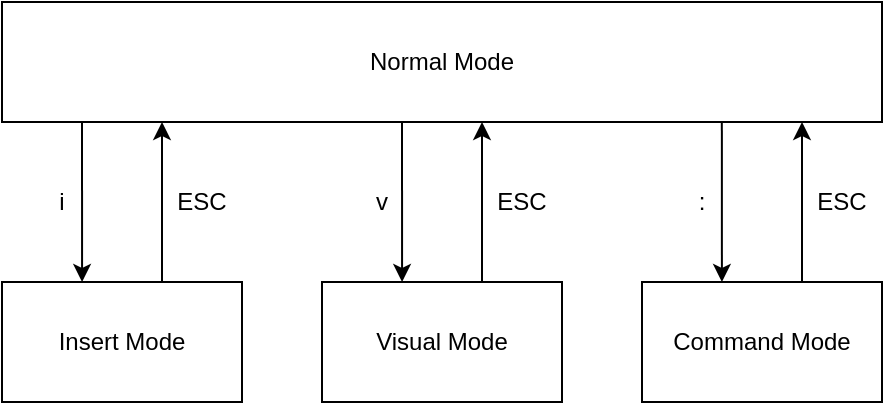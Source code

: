 <mxfile version="13.8.5" type="device"><diagram id="x9Oab_Sf_bUo-eYwh2sb" name="Page-1"><mxGraphModel dx="981" dy="584" grid="1" gridSize="10" guides="1" tooltips="1" connect="1" arrows="1" fold="1" page="1" pageScale="1" pageWidth="850" pageHeight="1100" math="0" shadow="0"><root><mxCell id="0"/><mxCell id="1" parent="0"/><mxCell id="bk6qtmQ-NnMD9aD3ub5C-1" value="Normal Mode" style="rounded=0;whiteSpace=wrap;html=1;" vertex="1" parent="1"><mxGeometry x="120" y="120" width="440" height="60" as="geometry"/></mxCell><mxCell id="bk6qtmQ-NnMD9aD3ub5C-2" value="Insert Mode" style="rounded=0;whiteSpace=wrap;html=1;" vertex="1" parent="1"><mxGeometry x="120" y="260" width="120" height="60" as="geometry"/></mxCell><mxCell id="bk6qtmQ-NnMD9aD3ub5C-3" value="Visual Mode" style="rounded=0;whiteSpace=wrap;html=1;" vertex="1" parent="1"><mxGeometry x="280" y="260" width="120" height="60" as="geometry"/></mxCell><mxCell id="bk6qtmQ-NnMD9aD3ub5C-4" value="Command Mode" style="rounded=0;whiteSpace=wrap;html=1;" vertex="1" parent="1"><mxGeometry x="440" y="260" width="120" height="60" as="geometry"/></mxCell><mxCell id="bk6qtmQ-NnMD9aD3ub5C-7" value="" style="endArrow=classic;html=1;entryX=0.333;entryY=0;entryDx=0;entryDy=0;entryPerimeter=0;exitX=0.818;exitY=1;exitDx=0;exitDy=0;exitPerimeter=0;" edge="1" parent="1" source="bk6qtmQ-NnMD9aD3ub5C-1" target="bk6qtmQ-NnMD9aD3ub5C-4"><mxGeometry width="50" height="50" relative="1" as="geometry"><mxPoint x="380" y="240" as="sourcePoint"/><mxPoint x="430" y="190" as="targetPoint"/></mxGeometry></mxCell><mxCell id="bk6qtmQ-NnMD9aD3ub5C-9" value="" style="endArrow=classic;html=1;entryX=0.333;entryY=0;entryDx=0;entryDy=0;entryPerimeter=0;exitX=0.818;exitY=1;exitDx=0;exitDy=0;exitPerimeter=0;" edge="1" parent="1"><mxGeometry width="50" height="50" relative="1" as="geometry"><mxPoint x="320.0" y="180" as="sourcePoint"/><mxPoint x="320.04" y="260" as="targetPoint"/></mxGeometry></mxCell><mxCell id="bk6qtmQ-NnMD9aD3ub5C-10" value="" style="endArrow=classic;html=1;entryX=0.333;entryY=0;entryDx=0;entryDy=0;entryPerimeter=0;exitX=0.818;exitY=1;exitDx=0;exitDy=0;exitPerimeter=0;" edge="1" parent="1"><mxGeometry width="50" height="50" relative="1" as="geometry"><mxPoint x="160.0" y="180" as="sourcePoint"/><mxPoint x="160.04" y="260" as="targetPoint"/></mxGeometry></mxCell><mxCell id="bk6qtmQ-NnMD9aD3ub5C-11" value="" style="endArrow=classic;html=1;" edge="1" parent="1"><mxGeometry width="50" height="50" relative="1" as="geometry"><mxPoint x="200" y="260" as="sourcePoint"/><mxPoint x="200" y="180" as="targetPoint"/></mxGeometry></mxCell><mxCell id="bk6qtmQ-NnMD9aD3ub5C-12" value="" style="endArrow=classic;html=1;" edge="1" parent="1"><mxGeometry width="50" height="50" relative="1" as="geometry"><mxPoint x="360" y="260" as="sourcePoint"/><mxPoint x="360" y="180" as="targetPoint"/></mxGeometry></mxCell><mxCell id="bk6qtmQ-NnMD9aD3ub5C-13" value="" style="endArrow=classic;html=1;" edge="1" parent="1"><mxGeometry width="50" height="50" relative="1" as="geometry"><mxPoint x="520" y="260" as="sourcePoint"/><mxPoint x="520" y="180" as="targetPoint"/></mxGeometry></mxCell><mxCell id="bk6qtmQ-NnMD9aD3ub5C-14" value="ESC" style="text;html=1;strokeColor=none;fillColor=none;align=center;verticalAlign=middle;whiteSpace=wrap;rounded=0;" vertex="1" parent="1"><mxGeometry x="200" y="210" width="40" height="20" as="geometry"/></mxCell><mxCell id="bk6qtmQ-NnMD9aD3ub5C-15" value="ESC" style="text;html=1;strokeColor=none;fillColor=none;align=center;verticalAlign=middle;whiteSpace=wrap;rounded=0;" vertex="1" parent="1"><mxGeometry x="360" y="210" width="40" height="20" as="geometry"/></mxCell><mxCell id="bk6qtmQ-NnMD9aD3ub5C-16" value="ESC" style="text;html=1;strokeColor=none;fillColor=none;align=center;verticalAlign=middle;whiteSpace=wrap;rounded=0;" vertex="1" parent="1"><mxGeometry x="520" y="210" width="40" height="20" as="geometry"/></mxCell><mxCell id="bk6qtmQ-NnMD9aD3ub5C-17" value="i" style="text;html=1;strokeColor=none;fillColor=none;align=center;verticalAlign=middle;whiteSpace=wrap;rounded=0;" vertex="1" parent="1"><mxGeometry x="140" y="210" width="20" height="20" as="geometry"/></mxCell><mxCell id="bk6qtmQ-NnMD9aD3ub5C-18" value="v" style="text;html=1;strokeColor=none;fillColor=none;align=center;verticalAlign=middle;whiteSpace=wrap;rounded=0;" vertex="1" parent="1"><mxGeometry x="300" y="210" width="20" height="20" as="geometry"/></mxCell><mxCell id="bk6qtmQ-NnMD9aD3ub5C-19" value=":" style="text;html=1;strokeColor=none;fillColor=none;align=center;verticalAlign=middle;whiteSpace=wrap;rounded=0;" vertex="1" parent="1"><mxGeometry x="460" y="210" width="20" height="20" as="geometry"/></mxCell></root></mxGraphModel></diagram></mxfile>